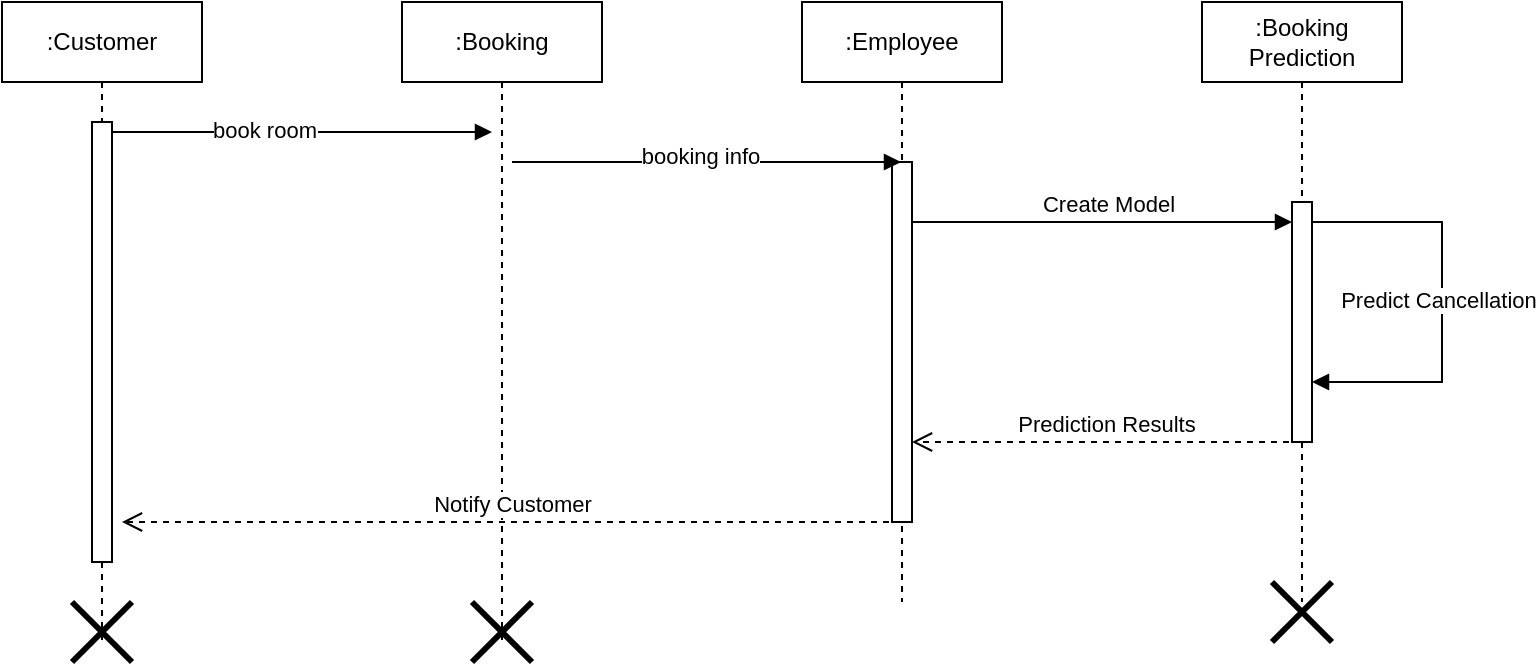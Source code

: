 <mxfile version="22.1.11" type="device">
  <diagram name="Page-1" id="SQ7eY6yKMRee-ySAbY9m">
    <mxGraphModel dx="1075" dy="468" grid="1" gridSize="10" guides="1" tooltips="1" connect="1" arrows="1" fold="1" page="1" pageScale="1" pageWidth="850" pageHeight="1100" math="0" shadow="0">
      <root>
        <mxCell id="0" />
        <mxCell id="1" parent="0" />
        <mxCell id="LGfSMdCz0jK0X225Sj1l-1" value=":Customer" style="shape=umlLifeline;perimeter=lifelinePerimeter;whiteSpace=wrap;html=1;container=1;dropTarget=0;collapsible=0;recursiveResize=0;outlineConnect=0;portConstraint=eastwest;newEdgeStyle={&quot;curved&quot;:0,&quot;rounded&quot;:0};" parent="1" vertex="1">
          <mxGeometry x="60" y="60" width="100" height="320" as="geometry" />
        </mxCell>
        <mxCell id="LGfSMdCz0jK0X225Sj1l-3" value="" style="html=1;points=[[0,0,0,0,5],[0,1,0,0,-5],[1,0,0,0,5],[1,1,0,0,-5]];perimeter=orthogonalPerimeter;outlineConnect=0;targetShapes=umlLifeline;portConstraint=eastwest;newEdgeStyle={&quot;curved&quot;:0,&quot;rounded&quot;:0};" parent="LGfSMdCz0jK0X225Sj1l-1" vertex="1">
          <mxGeometry x="45" y="60" width="10" height="220" as="geometry" />
        </mxCell>
        <mxCell id="X8lY4kMM9W7jlv1KjB1f-1" value="" style="shape=umlDestroy;whiteSpace=wrap;html=1;strokeWidth=3;targetShapes=umlLifeline;" vertex="1" parent="LGfSMdCz0jK0X225Sj1l-1">
          <mxGeometry x="35" y="300" width="30" height="30" as="geometry" />
        </mxCell>
        <mxCell id="LGfSMdCz0jK0X225Sj1l-2" value=":Booking" style="shape=umlLifeline;perimeter=lifelinePerimeter;whiteSpace=wrap;html=1;container=1;dropTarget=0;collapsible=0;recursiveResize=0;outlineConnect=0;portConstraint=eastwest;newEdgeStyle={&quot;curved&quot;:0,&quot;rounded&quot;:0};" parent="1" vertex="1">
          <mxGeometry x="260" y="60" width="100" height="320" as="geometry" />
        </mxCell>
        <mxCell id="X8lY4kMM9W7jlv1KjB1f-2" value="" style="shape=umlDestroy;whiteSpace=wrap;html=1;strokeWidth=3;targetShapes=umlLifeline;" vertex="1" parent="LGfSMdCz0jK0X225Sj1l-2">
          <mxGeometry x="35" y="300" width="30" height="30" as="geometry" />
        </mxCell>
        <mxCell id="LGfSMdCz0jK0X225Sj1l-4" value="" style="endArrow=block;endFill=1;html=1;edgeStyle=orthogonalEdgeStyle;align=left;verticalAlign=top;rounded=0;exitX=1;exitY=0;exitDx=0;exitDy=5;exitPerimeter=0;entryX=0;entryY=0;entryDx=0;entryDy=5;entryPerimeter=0;" parent="1" source="LGfSMdCz0jK0X225Sj1l-3" edge="1">
          <mxGeometry x="-1" relative="1" as="geometry">
            <mxPoint x="170" y="290" as="sourcePoint" />
            <mxPoint x="305" y="125" as="targetPoint" />
          </mxGeometry>
        </mxCell>
        <mxCell id="LGfSMdCz0jK0X225Sj1l-6" value="book room" style="edgeLabel;html=1;align=center;verticalAlign=middle;resizable=0;points=[];" parent="LGfSMdCz0jK0X225Sj1l-4" vertex="1" connectable="0">
          <mxGeometry x="-0.208" y="1" relative="1" as="geometry">
            <mxPoint as="offset" />
          </mxGeometry>
        </mxCell>
        <mxCell id="LGfSMdCz0jK0X225Sj1l-11" value=":Booking Prediction" style="shape=umlLifeline;perimeter=lifelinePerimeter;whiteSpace=wrap;html=1;container=1;dropTarget=0;collapsible=0;recursiveResize=0;outlineConnect=0;portConstraint=eastwest;newEdgeStyle={&quot;curved&quot;:0,&quot;rounded&quot;:0};" parent="1" vertex="1">
          <mxGeometry x="660" y="60" width="100" height="300" as="geometry" />
        </mxCell>
        <mxCell id="LGfSMdCz0jK0X225Sj1l-14" value="" style="html=1;points=[[0,0,0,0,5],[0,1,0,0,-5],[1,0,0,0,5],[1,1,0,0,-5]];perimeter=orthogonalPerimeter;outlineConnect=0;targetShapes=umlLifeline;portConstraint=eastwest;newEdgeStyle={&quot;curved&quot;:0,&quot;rounded&quot;:0};" parent="LGfSMdCz0jK0X225Sj1l-11" vertex="1">
          <mxGeometry x="45" y="100" width="10" height="120" as="geometry" />
        </mxCell>
        <mxCell id="LGfSMdCz0jK0X225Sj1l-18" value="" style="endArrow=block;endFill=1;html=1;edgeStyle=orthogonalEdgeStyle;align=left;verticalAlign=top;rounded=0;" parent="LGfSMdCz0jK0X225Sj1l-11" source="LGfSMdCz0jK0X225Sj1l-14" target="LGfSMdCz0jK0X225Sj1l-14" edge="1">
          <mxGeometry x="-1" relative="1" as="geometry">
            <mxPoint x="60" y="150" as="sourcePoint" />
            <mxPoint x="60" y="150" as="targetPoint" />
            <Array as="points">
              <mxPoint x="120" y="110" />
              <mxPoint x="120" y="190" />
            </Array>
          </mxGeometry>
        </mxCell>
        <mxCell id="LGfSMdCz0jK0X225Sj1l-20" value="Predict Cancellation" style="edgeLabel;html=1;align=center;verticalAlign=middle;resizable=0;points=[];" parent="LGfSMdCz0jK0X225Sj1l-18" vertex="1" connectable="0">
          <mxGeometry x="-0.016" y="-2" relative="1" as="geometry">
            <mxPoint as="offset" />
          </mxGeometry>
        </mxCell>
        <mxCell id="LGfSMdCz0jK0X225Sj1l-23" value="Notify Customer" style="html=1;verticalAlign=bottom;endArrow=open;dashed=1;endSize=8;curved=0;rounded=0;" parent="1" source="X8lY4kMM9W7jlv1KjB1f-5" edge="1">
          <mxGeometry relative="1" as="geometry">
            <mxPoint x="200" y="320" as="sourcePoint" />
            <mxPoint x="120" y="320" as="targetPoint" />
          </mxGeometry>
        </mxCell>
        <mxCell id="X8lY4kMM9W7jlv1KjB1f-3" value="" style="shape=umlDestroy;whiteSpace=wrap;html=1;strokeWidth=3;targetShapes=umlLifeline;" vertex="1" parent="1">
          <mxGeometry x="695" y="350" width="30" height="30" as="geometry" />
        </mxCell>
        <mxCell id="X8lY4kMM9W7jlv1KjB1f-5" value=":Employee" style="shape=umlLifeline;perimeter=lifelinePerimeter;whiteSpace=wrap;html=1;container=1;dropTarget=0;collapsible=0;recursiveResize=0;outlineConnect=0;portConstraint=eastwest;newEdgeStyle={&quot;curved&quot;:0,&quot;rounded&quot;:0};" vertex="1" parent="1">
          <mxGeometry x="460" y="60" width="100" height="300" as="geometry" />
        </mxCell>
        <mxCell id="X8lY4kMM9W7jlv1KjB1f-12" value="" style="html=1;points=[[0,0,0,0,5],[0,1,0,0,-5],[1,0,0,0,5],[1,1,0,0,-5]];perimeter=orthogonalPerimeter;outlineConnect=0;targetShapes=umlLifeline;portConstraint=eastwest;newEdgeStyle={&quot;curved&quot;:0,&quot;rounded&quot;:0};" vertex="1" parent="X8lY4kMM9W7jlv1KjB1f-5">
          <mxGeometry x="45" y="80" width="10" height="180" as="geometry" />
        </mxCell>
        <mxCell id="X8lY4kMM9W7jlv1KjB1f-6" value="" style="html=1;verticalAlign=bottom;endArrow=block;curved=0;rounded=0;" edge="1" parent="1">
          <mxGeometry width="80" relative="1" as="geometry">
            <mxPoint x="315.0" y="140" as="sourcePoint" />
            <mxPoint x="509.5" y="140" as="targetPoint" />
          </mxGeometry>
        </mxCell>
        <mxCell id="X8lY4kMM9W7jlv1KjB1f-7" value="Text" style="edgeLabel;html=1;align=center;verticalAlign=middle;resizable=0;points=[];" vertex="1" connectable="0" parent="X8lY4kMM9W7jlv1KjB1f-6">
          <mxGeometry x="-0.027" y="3" relative="1" as="geometry">
            <mxPoint as="offset" />
          </mxGeometry>
        </mxCell>
        <mxCell id="X8lY4kMM9W7jlv1KjB1f-8" value="booking info" style="edgeLabel;html=1;align=center;verticalAlign=middle;resizable=0;points=[];" vertex="1" connectable="0" parent="X8lY4kMM9W7jlv1KjB1f-6">
          <mxGeometry x="-0.031" y="3" relative="1" as="geometry">
            <mxPoint as="offset" />
          </mxGeometry>
        </mxCell>
        <mxCell id="X8lY4kMM9W7jlv1KjB1f-9" value="Create Model" style="html=1;verticalAlign=bottom;endArrow=block;curved=0;rounded=0;" edge="1" parent="1" source="X8lY4kMM9W7jlv1KjB1f-12" target="LGfSMdCz0jK0X225Sj1l-14">
          <mxGeometry x="0.026" width="80" relative="1" as="geometry">
            <mxPoint x="510" y="170" as="sourcePoint" />
            <mxPoint x="709.5" y="170" as="targetPoint" />
            <Array as="points">
              <mxPoint x="670" y="170" />
            </Array>
            <mxPoint as="offset" />
          </mxGeometry>
        </mxCell>
        <mxCell id="X8lY4kMM9W7jlv1KjB1f-10" value="Prediction Results" style="html=1;verticalAlign=bottom;endArrow=open;dashed=1;endSize=8;curved=0;rounded=0;" edge="1" parent="1" source="LGfSMdCz0jK0X225Sj1l-11" target="X8lY4kMM9W7jlv1KjB1f-12">
          <mxGeometry relative="1" as="geometry">
            <mxPoint x="590" y="270" as="sourcePoint" />
            <mxPoint x="510" y="270" as="targetPoint" />
            <Array as="points">
              <mxPoint x="610" y="280" />
            </Array>
          </mxGeometry>
        </mxCell>
      </root>
    </mxGraphModel>
  </diagram>
</mxfile>
